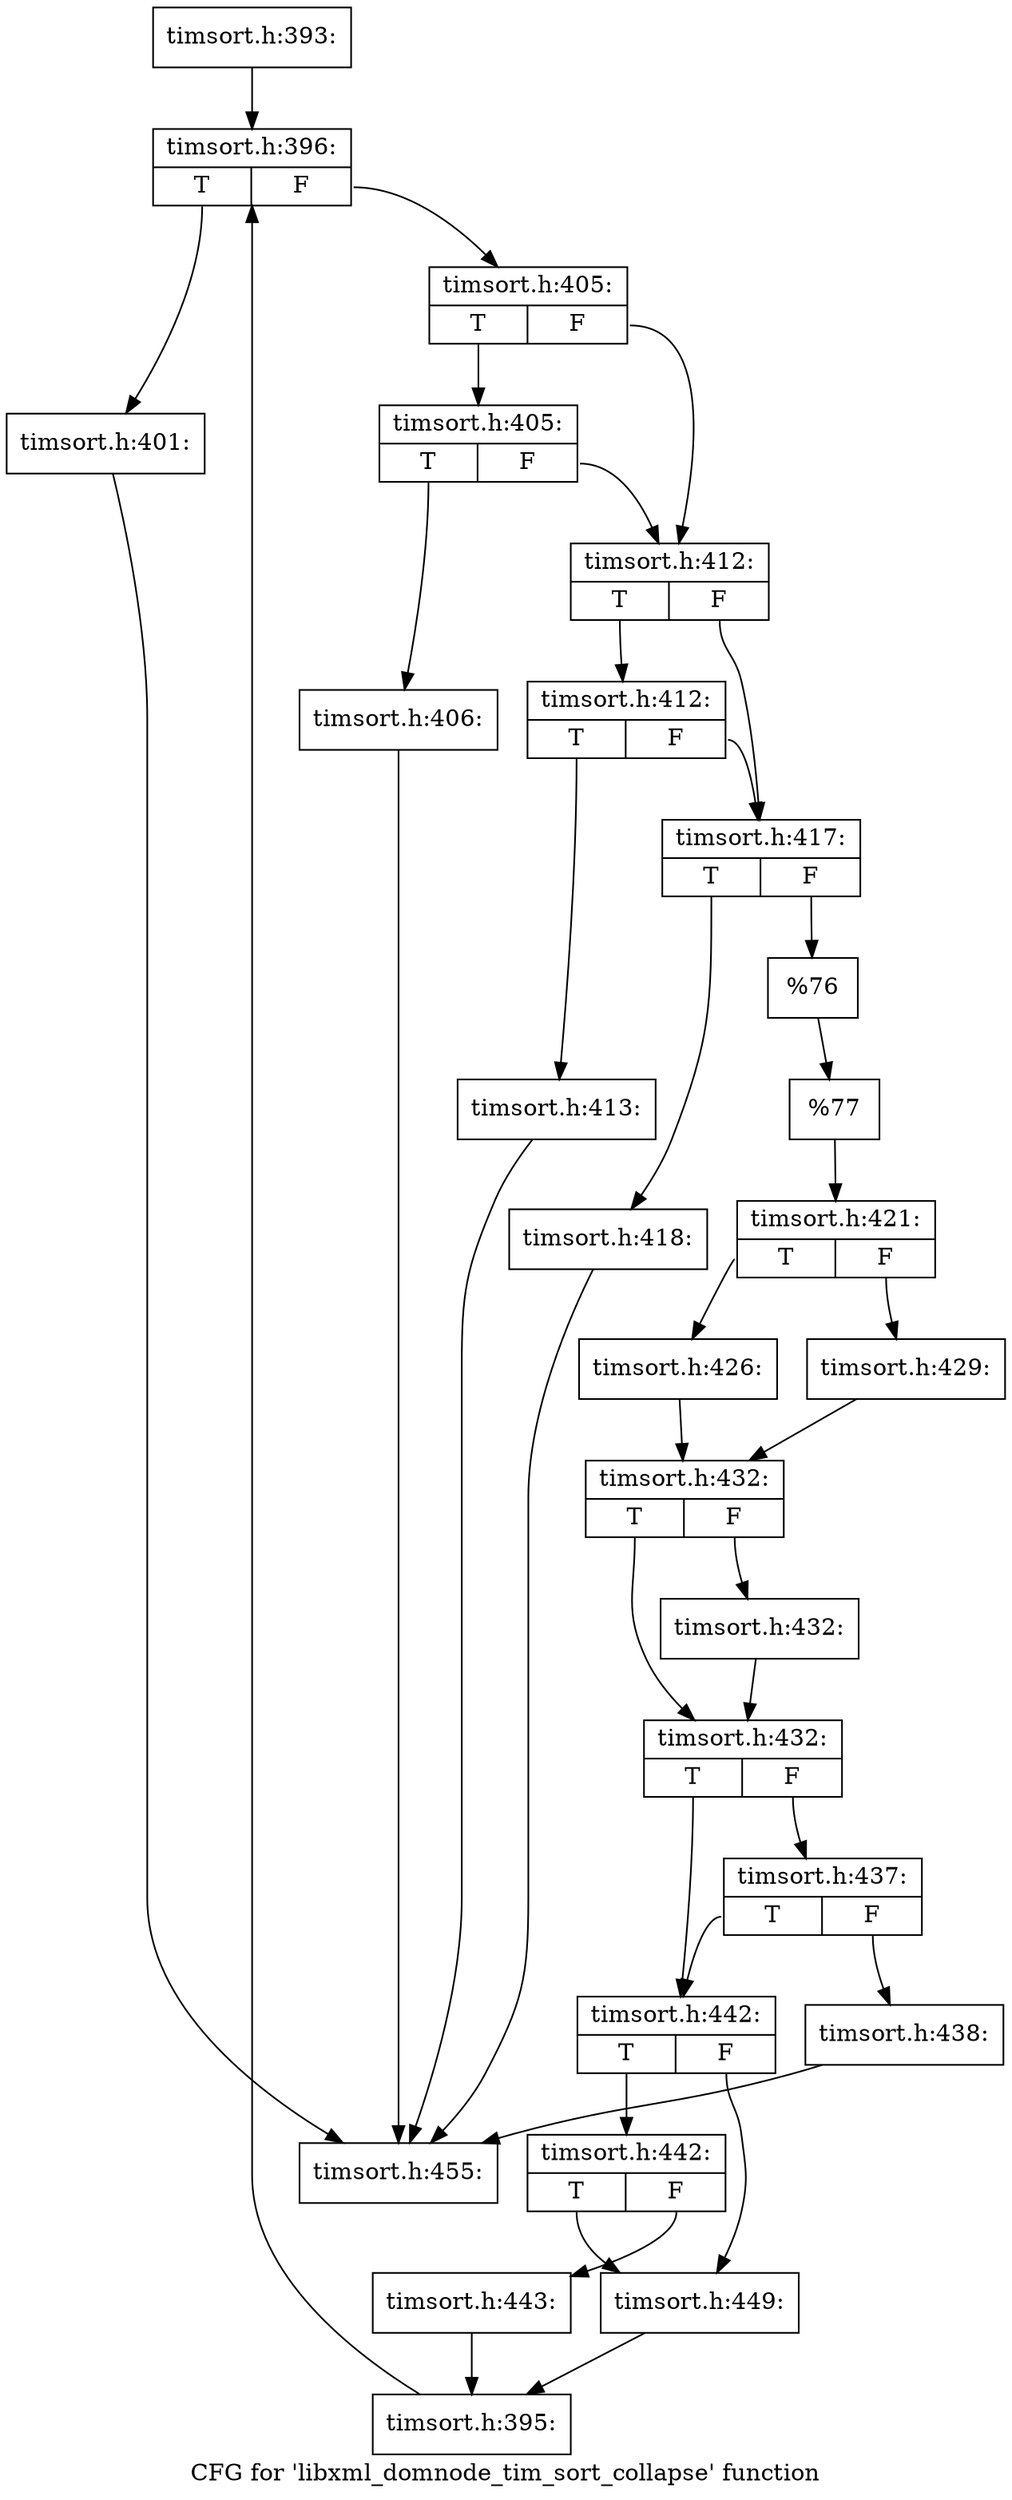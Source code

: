 digraph "CFG for 'libxml_domnode_tim_sort_collapse' function" {
	label="CFG for 'libxml_domnode_tim_sort_collapse' function";

	Node0x4cf4980 [shape=record,label="{timsort.h:393:}"];
	Node0x4cf4980 -> Node0x4cf6030;
	Node0x4cf6030 [shape=record,label="{timsort.h:396:|{<s0>T|<s1>F}}"];
	Node0x4cf6030:s0 -> Node0x4cf7750;
	Node0x4cf6030:s1 -> Node0x4cf77a0;
	Node0x4cf7750 [shape=record,label="{timsort.h:401:}"];
	Node0x4cf7750 -> Node0x4cf5fb0;
	Node0x4cf77a0 [shape=record,label="{timsort.h:405:|{<s0>T|<s1>F}}"];
	Node0x4cf77a0:s0 -> Node0x4cf7c90;
	Node0x4cf77a0:s1 -> Node0x4cf7c40;
	Node0x4cf7c90 [shape=record,label="{timsort.h:405:|{<s0>T|<s1>F}}"];
	Node0x4cf7c90:s0 -> Node0x4cf7ba0;
	Node0x4cf7c90:s1 -> Node0x4cf7c40;
	Node0x4cf7ba0 [shape=record,label="{timsort.h:406:}"];
	Node0x4cf7ba0 -> Node0x4cf5fb0;
	Node0x4cf7c40 [shape=record,label="{timsort.h:412:|{<s0>T|<s1>F}}"];
	Node0x4cf7c40:s0 -> Node0x4cf9430;
	Node0x4cf7c40:s1 -> Node0x4cf93e0;
	Node0x4cf9430 [shape=record,label="{timsort.h:412:|{<s0>T|<s1>F}}"];
	Node0x4cf9430:s0 -> Node0x4cf9340;
	Node0x4cf9430:s1 -> Node0x4cf93e0;
	Node0x4cf9340 [shape=record,label="{timsort.h:413:}"];
	Node0x4cf9340 -> Node0x4cf5fb0;
	Node0x4cf93e0 [shape=record,label="{timsort.h:417:|{<s0>T|<s1>F}}"];
	Node0x4cf93e0:s0 -> Node0x4cfaa20;
	Node0x4cf93e0:s1 -> Node0x4cfaa70;
	Node0x4cfaa20 [shape=record,label="{timsort.h:418:}"];
	Node0x4cfaa20 -> Node0x4cf5fb0;
	Node0x4cfaa70 [shape=record,label="{%76}"];
	Node0x4cfaa70 -> Node0x4cf9390;
	Node0x4cf9390 [shape=record,label="{%77}"];
	Node0x4cf9390 -> Node0x4cf7bf0;
	Node0x4cf7bf0 [shape=record,label="{timsort.h:421:|{<s0>T|<s1>F}}"];
	Node0x4cf7bf0:s0 -> Node0x4cfbf70;
	Node0x4cf7bf0:s1 -> Node0x4cfc010;
	Node0x4cfbf70 [shape=record,label="{timsort.h:426:}"];
	Node0x4cfbf70 -> Node0x4cfbfc0;
	Node0x4cfc010 [shape=record,label="{timsort.h:429:}"];
	Node0x4cfc010 -> Node0x4cfbfc0;
	Node0x4cfbfc0 [shape=record,label="{timsort.h:432:|{<s0>T|<s1>F}}"];
	Node0x4cfbfc0:s0 -> Node0x4cfd010;
	Node0x4cfbfc0:s1 -> Node0x4cfd060;
	Node0x4cfd060 [shape=record,label="{timsort.h:432:}"];
	Node0x4cfd060 -> Node0x4cfd010;
	Node0x4cfd010 [shape=record,label="{timsort.h:432:|{<s0>T|<s1>F}}"];
	Node0x4cfd010:s0 -> Node0x4cfdec0;
	Node0x4cfd010:s1 -> Node0x4cfdf10;
	Node0x4cfdf10 [shape=record,label="{timsort.h:437:|{<s0>T|<s1>F}}"];
	Node0x4cfdf10:s0 -> Node0x4cfdec0;
	Node0x4cfdf10:s1 -> Node0x4cfde70;
	Node0x4cfde70 [shape=record,label="{timsort.h:438:}"];
	Node0x4cfde70 -> Node0x4cf5fb0;
	Node0x4cfdec0 [shape=record,label="{timsort.h:442:|{<s0>T|<s1>F}}"];
	Node0x4cfdec0:s0 -> Node0x4cfe5f0;
	Node0x4cfdec0:s1 -> Node0x4cfe5a0;
	Node0x4cfe5f0 [shape=record,label="{timsort.h:442:|{<s0>T|<s1>F}}"];
	Node0x4cfe5f0:s0 -> Node0x4cfe5a0;
	Node0x4cfe5f0:s1 -> Node0x4cfe500;
	Node0x4cfe500 [shape=record,label="{timsort.h:443:}"];
	Node0x4cfe500 -> Node0x4cfe550;
	Node0x4cfe5a0 [shape=record,label="{timsort.h:449:}"];
	Node0x4cfe5a0 -> Node0x4cfe550;
	Node0x4cfe550 [shape=record,label="{timsort.h:395:}"];
	Node0x4cfe550 -> Node0x4cf6030;
	Node0x4cf5fb0 [shape=record,label="{timsort.h:455:}"];
}
